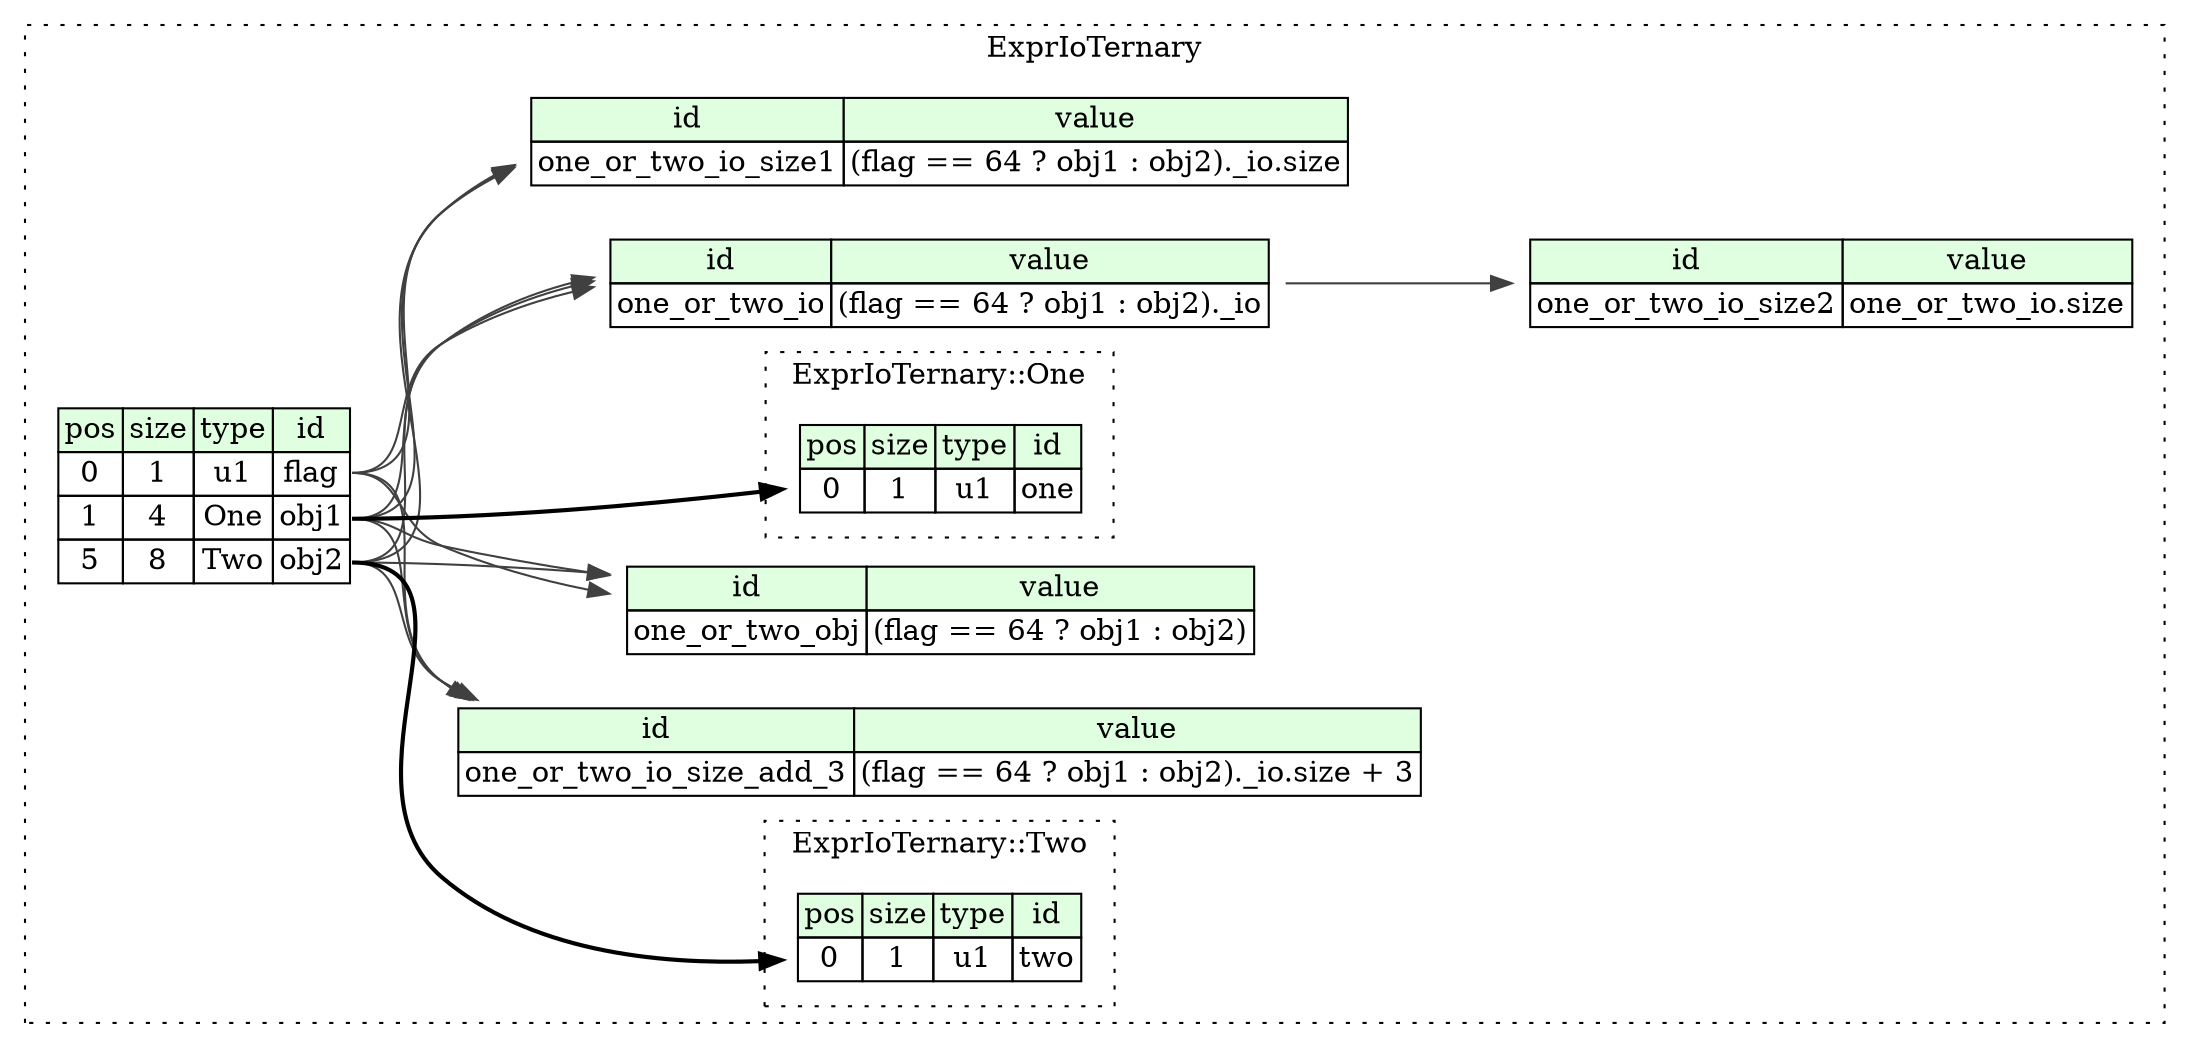 digraph {
	rankdir=LR;
	node [shape=plaintext];
	subgraph cluster__expr_io_ternary {
		label="ExprIoTernary";
		graph[style=dotted];

		expr_io_ternary__seq [label=<<TABLE BORDER="0" CELLBORDER="1" CELLSPACING="0">
			<TR><TD BGCOLOR="#E0FFE0">pos</TD><TD BGCOLOR="#E0FFE0">size</TD><TD BGCOLOR="#E0FFE0">type</TD><TD BGCOLOR="#E0FFE0">id</TD></TR>
			<TR><TD PORT="flag_pos">0</TD><TD PORT="flag_size">1</TD><TD>u1</TD><TD PORT="flag_type">flag</TD></TR>
			<TR><TD PORT="obj1_pos">1</TD><TD PORT="obj1_size">4</TD><TD>One</TD><TD PORT="obj1_type">obj1</TD></TR>
			<TR><TD PORT="obj2_pos">5</TD><TD PORT="obj2_size">8</TD><TD>Two</TD><TD PORT="obj2_type">obj2</TD></TR>
		</TABLE>>];
		expr_io_ternary__inst__one_or_two_io [label=<<TABLE BORDER="0" CELLBORDER="1" CELLSPACING="0">
			<TR><TD BGCOLOR="#E0FFE0">id</TD><TD BGCOLOR="#E0FFE0">value</TD></TR>
			<TR><TD>one_or_two_io</TD><TD>(flag == 64 ? obj1 : obj2)._io</TD></TR>
		</TABLE>>];
		expr_io_ternary__inst__one_or_two_io_size1 [label=<<TABLE BORDER="0" CELLBORDER="1" CELLSPACING="0">
			<TR><TD BGCOLOR="#E0FFE0">id</TD><TD BGCOLOR="#E0FFE0">value</TD></TR>
			<TR><TD>one_or_two_io_size1</TD><TD>(flag == 64 ? obj1 : obj2)._io.size</TD></TR>
		</TABLE>>];
		expr_io_ternary__inst__one_or_two_io_size2 [label=<<TABLE BORDER="0" CELLBORDER="1" CELLSPACING="0">
			<TR><TD BGCOLOR="#E0FFE0">id</TD><TD BGCOLOR="#E0FFE0">value</TD></TR>
			<TR><TD>one_or_two_io_size2</TD><TD>one_or_two_io.size</TD></TR>
		</TABLE>>];
		expr_io_ternary__inst__one_or_two_io_size_add_3 [label=<<TABLE BORDER="0" CELLBORDER="1" CELLSPACING="0">
			<TR><TD BGCOLOR="#E0FFE0">id</TD><TD BGCOLOR="#E0FFE0">value</TD></TR>
			<TR><TD>one_or_two_io_size_add_3</TD><TD>(flag == 64 ? obj1 : obj2)._io.size + 3</TD></TR>
		</TABLE>>];
		expr_io_ternary__inst__one_or_two_obj [label=<<TABLE BORDER="0" CELLBORDER="1" CELLSPACING="0">
			<TR><TD BGCOLOR="#E0FFE0">id</TD><TD BGCOLOR="#E0FFE0">value</TD></TR>
			<TR><TD>one_or_two_obj</TD><TD>(flag == 64 ? obj1 : obj2)</TD></TR>
		</TABLE>>];
		subgraph cluster__one {
			label="ExprIoTernary::One";
			graph[style=dotted];

			one__seq [label=<<TABLE BORDER="0" CELLBORDER="1" CELLSPACING="0">
				<TR><TD BGCOLOR="#E0FFE0">pos</TD><TD BGCOLOR="#E0FFE0">size</TD><TD BGCOLOR="#E0FFE0">type</TD><TD BGCOLOR="#E0FFE0">id</TD></TR>
				<TR><TD PORT="one_pos">0</TD><TD PORT="one_size">1</TD><TD>u1</TD><TD PORT="one_type">one</TD></TR>
			</TABLE>>];
		}
		subgraph cluster__two {
			label="ExprIoTernary::Two";
			graph[style=dotted];

			two__seq [label=<<TABLE BORDER="0" CELLBORDER="1" CELLSPACING="0">
				<TR><TD BGCOLOR="#E0FFE0">pos</TD><TD BGCOLOR="#E0FFE0">size</TD><TD BGCOLOR="#E0FFE0">type</TD><TD BGCOLOR="#E0FFE0">id</TD></TR>
				<TR><TD PORT="two_pos">0</TD><TD PORT="two_size">1</TD><TD>u1</TD><TD PORT="two_type">two</TD></TR>
			</TABLE>>];
		}
	}
	expr_io_ternary__seq:obj1_type -> one__seq [style=bold];
	expr_io_ternary__seq:obj2_type -> two__seq [style=bold];
	expr_io_ternary__seq:flag_type -> expr_io_ternary__inst__one_or_two_io [color="#404040"];
	expr_io_ternary__seq:obj1_type -> expr_io_ternary__inst__one_or_two_io [color="#404040"];
	expr_io_ternary__seq:obj2_type -> expr_io_ternary__inst__one_or_two_io [color="#404040"];
	expr_io_ternary__seq:flag_type -> expr_io_ternary__inst__one_or_two_io_size1 [color="#404040"];
	expr_io_ternary__seq:obj1_type -> expr_io_ternary__inst__one_or_two_io_size1 [color="#404040"];
	expr_io_ternary__seq:obj2_type -> expr_io_ternary__inst__one_or_two_io_size1 [color="#404040"];
	expr_io_ternary__inst__one_or_two_io:one_or_two_io_type -> expr_io_ternary__inst__one_or_two_io_size2 [color="#404040"];
	expr_io_ternary__seq:flag_type -> expr_io_ternary__inst__one_or_two_io_size_add_3 [color="#404040"];
	expr_io_ternary__seq:obj1_type -> expr_io_ternary__inst__one_or_two_io_size_add_3 [color="#404040"];
	expr_io_ternary__seq:obj2_type -> expr_io_ternary__inst__one_or_two_io_size_add_3 [color="#404040"];
	expr_io_ternary__seq:flag_type -> expr_io_ternary__inst__one_or_two_obj [color="#404040"];
	expr_io_ternary__seq:obj1_type -> expr_io_ternary__inst__one_or_two_obj [color="#404040"];
	expr_io_ternary__seq:obj2_type -> expr_io_ternary__inst__one_or_two_obj [color="#404040"];
}
